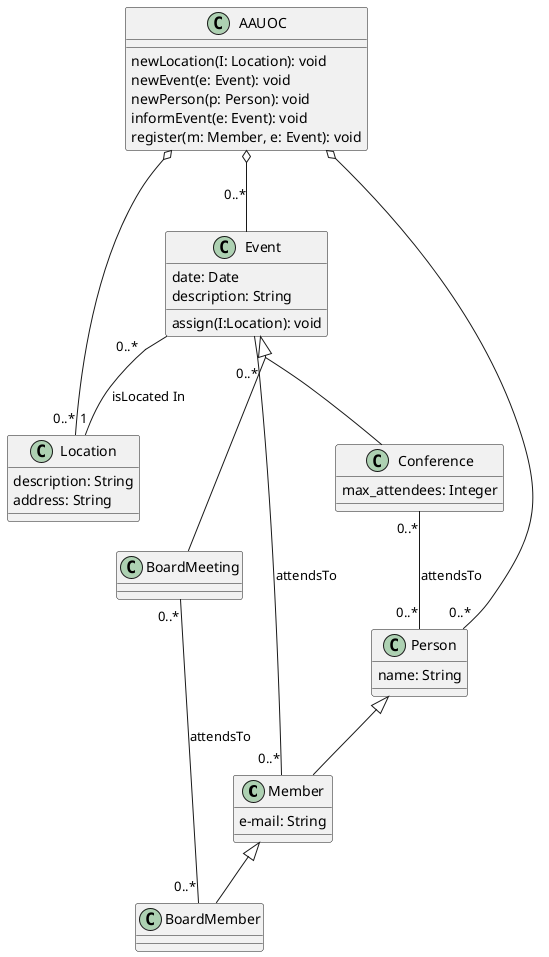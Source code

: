 @startuml
class Member
class BoardMember
class Event
class Conference
class BoardMeeting
class Location
class Person
class AAUOC

skinparam groupInheritance 2
Event <|-- Conference
Event <|-- BoardMeeting

Person <|-- Member
Member <|-- BoardMember
AAUOC o--"0..*" Location
AAUOC o--"0..*" Person
AAUOC o--"0..*" Event
Event "0..*"--"1" Location:isLocated In
BoardMeeting "0..*"--"0..*" BoardMember:attendsTo
Conference "0..*"--"0..*" Person:attendsTo
Event "0..*"--"0..*" Member:attendsTo

class AAUOC {
  newLocation(I: Location): void
  newEvent(e: Event): void
  newPerson(p: Person): void
  informEvent(e: Event): void
  register(m: Member, e: Event): void
}
class Location{
    description: String
    address: String
}
class Person{
name: String
}
class Event{
date: Date
description: String
assign(I:Location): void
}
class Member{
e-mail: String
}
class Conference{
max_attendees: Integer
}


@enduml